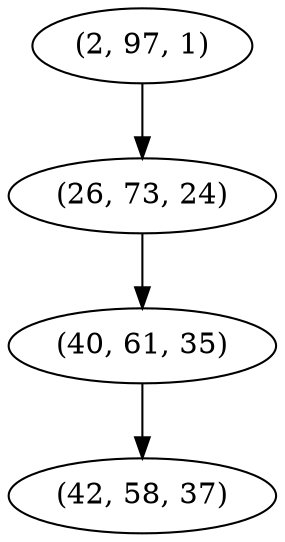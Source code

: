 digraph tree {
    "(2, 97, 1)";
    "(26, 73, 24)";
    "(40, 61, 35)";
    "(42, 58, 37)";
    "(2, 97, 1)" -> "(26, 73, 24)";
    "(26, 73, 24)" -> "(40, 61, 35)";
    "(40, 61, 35)" -> "(42, 58, 37)";
}
